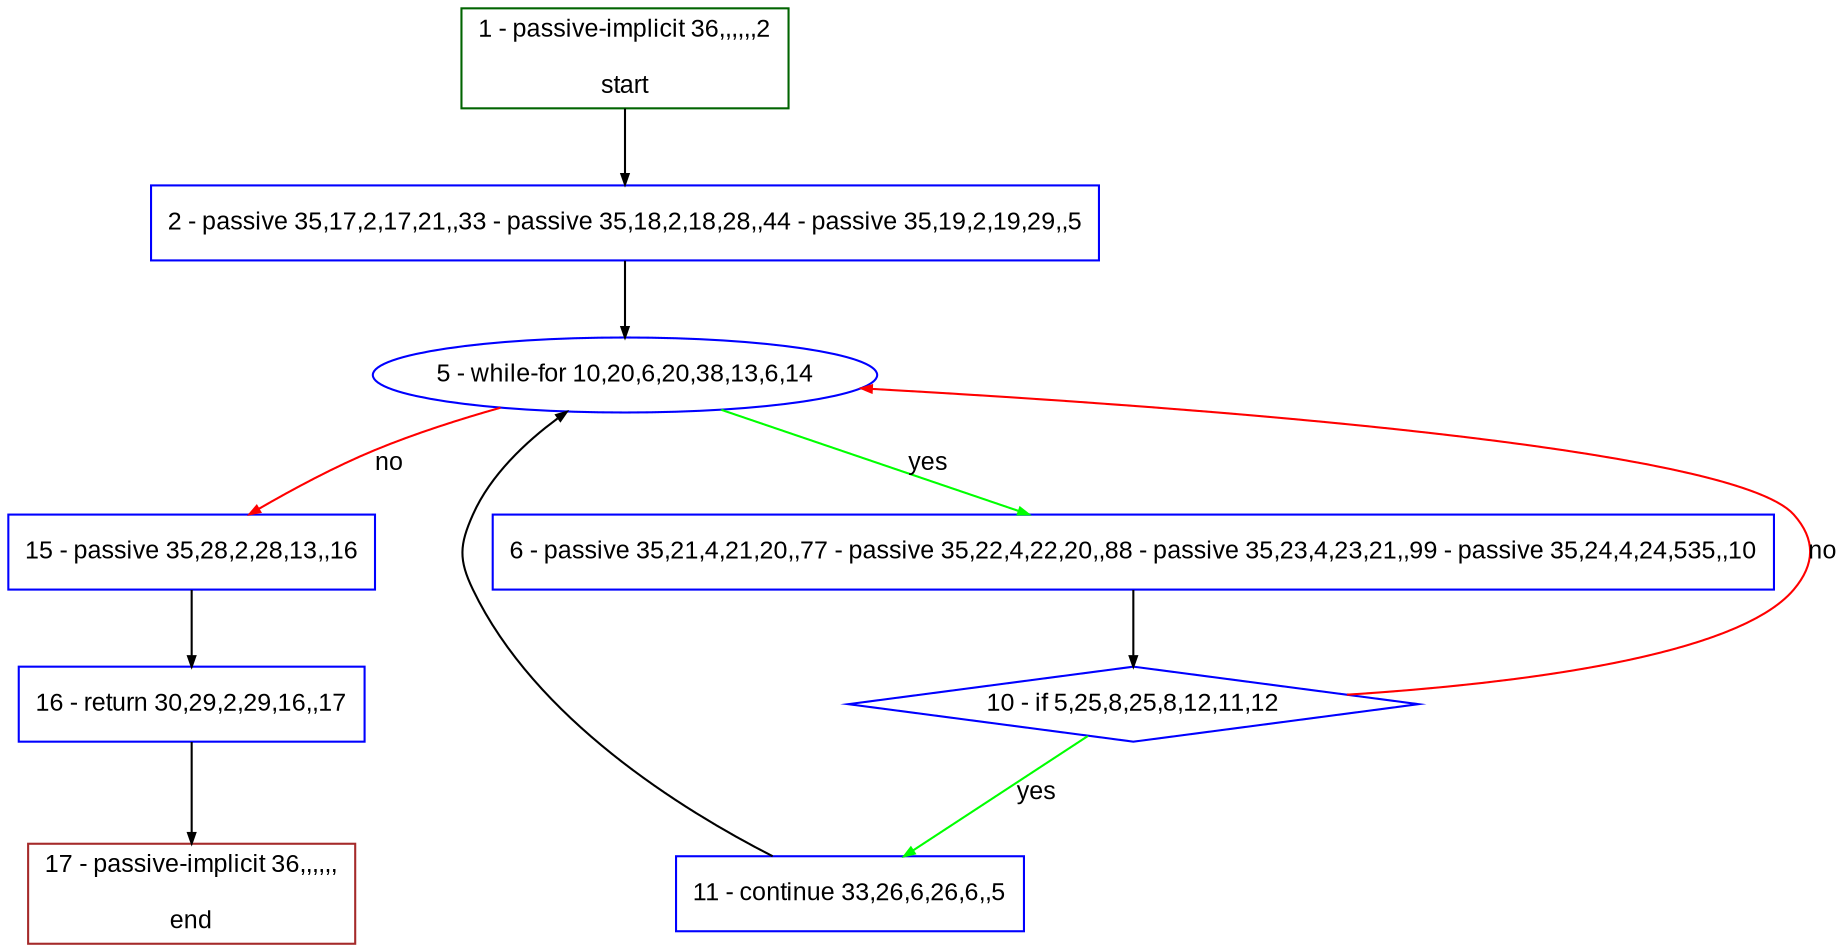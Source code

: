 digraph "" {
  graph [pack="true", label="", fontsize="12", packmode="clust", fontname="Arial", fillcolor="#FFFFCC", bgcolor="white", style="rounded,filled", compound="true"];
  node [node_initialized="no", label="", color="grey", fontsize="12", fillcolor="white", fontname="Arial", style="filled", shape="rectangle", compound="true", fixedsize="false"];
  edge [fontcolor="black", arrowhead="normal", arrowtail="none", arrowsize="0.5", ltail="", label="", color="black", fontsize="12", lhead="", fontname="Arial", dir="forward", compound="true"];
  __N1 [label="2 - passive 35,17,2,17,21,,33 - passive 35,18,2,18,28,,44 - passive 35,19,2,19,29,,5", color="#0000ff", fillcolor="#ffffff", style="filled", shape="box"];
  __N2 [label="1 - passive-implicit 36,,,,,,2\n\nstart", color="#006400", fillcolor="#ffffff", style="filled", shape="box"];
  __N3 [label="5 - while-for 10,20,6,20,38,13,6,14", color="#0000ff", fillcolor="#ffffff", style="filled", shape="oval"];
  __N4 [label="6 - passive 35,21,4,21,20,,77 - passive 35,22,4,22,20,,88 - passive 35,23,4,23,21,,99 - passive 35,24,4,24,535,,10", color="#0000ff", fillcolor="#ffffff", style="filled", shape="box"];
  __N5 [label="15 - passive 35,28,2,28,13,,16", color="#0000ff", fillcolor="#ffffff", style="filled", shape="box"];
  __N6 [label="10 - if 5,25,8,25,8,12,11,12", color="#0000ff", fillcolor="#ffffff", style="filled", shape="diamond"];
  __N7 [label="11 - continue 33,26,6,26,6,,5", color="#0000ff", fillcolor="#ffffff", style="filled", shape="box"];
  __N8 [label="16 - return 30,29,2,29,16,,17", color="#0000ff", fillcolor="#ffffff", style="filled", shape="box"];
  __N9 [label="17 - passive-implicit 36,,,,,,\n\nend", color="#a52a2a", fillcolor="#ffffff", style="filled", shape="box"];
  __N2 -> __N1 [arrowhead="normal", arrowtail="none", color="#000000", label="", dir="forward"];
  __N1 -> __N3 [arrowhead="normal", arrowtail="none", color="#000000", label="", dir="forward"];
  __N3 -> __N4 [arrowhead="normal", arrowtail="none", color="#00ff00", label="yes", dir="forward"];
  __N3 -> __N5 [arrowhead="normal", arrowtail="none", color="#ff0000", label="no", dir="forward"];
  __N4 -> __N6 [arrowhead="normal", arrowtail="none", color="#000000", label="", dir="forward"];
  __N6 -> __N3 [arrowhead="normal", arrowtail="none", color="#ff0000", label="no", dir="forward"];
  __N6 -> __N7 [arrowhead="normal", arrowtail="none", color="#00ff00", label="yes", dir="forward"];
  __N7 -> __N3 [arrowhead="normal", arrowtail="none", color="#000000", label="", dir="forward"];
  __N5 -> __N8 [arrowhead="normal", arrowtail="none", color="#000000", label="", dir="forward"];
  __N8 -> __N9 [arrowhead="normal", arrowtail="none", color="#000000", label="", dir="forward"];
}
